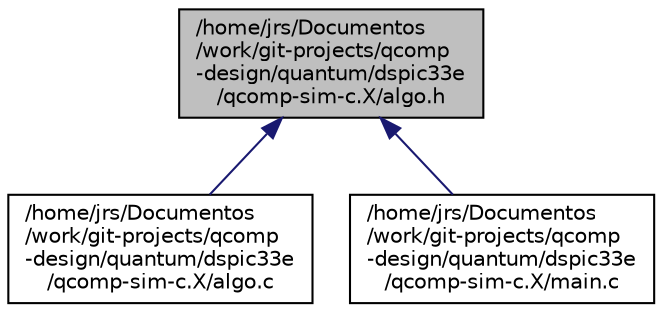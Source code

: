 digraph "/home/jrs/Documentos/work/git-projects/qcomp-design/quantum/dspic33e/qcomp-sim-c.X/algo.h"
{
  edge [fontname="Helvetica",fontsize="10",labelfontname="Helvetica",labelfontsize="10"];
  node [fontname="Helvetica",fontsize="10",shape=record];
  Node1 [label="/home/jrs/Documentos\l/work/git-projects/qcomp\l-design/quantum/dspic33e\l/qcomp-sim-c.X/algo.h",height=0.2,width=0.4,color="black", fillcolor="grey75", style="filled" fontcolor="black"];
  Node1 -> Node2 [dir="back",color="midnightblue",fontsize="10",style="solid",fontname="Helvetica"];
  Node2 [label="/home/jrs/Documentos\l/work/git-projects/qcomp\l-design/quantum/dspic33e\l/qcomp-sim-c.X/algo.c",height=0.2,width=0.4,color="black", fillcolor="white", style="filled",URL="$algo_8c.html",tooltip="Contains quantum algorithms to be run. "];
  Node1 -> Node3 [dir="back",color="midnightblue",fontsize="10",style="solid",fontname="Helvetica"];
  Node3 [label="/home/jrs/Documentos\l/work/git-projects/qcomp\l-design/quantum/dspic33e\l/qcomp-sim-c.X/main.c",height=0.2,width=0.4,color="black", fillcolor="white", style="filled",URL="$main_8c.html",tooltip="The main function. "];
}
